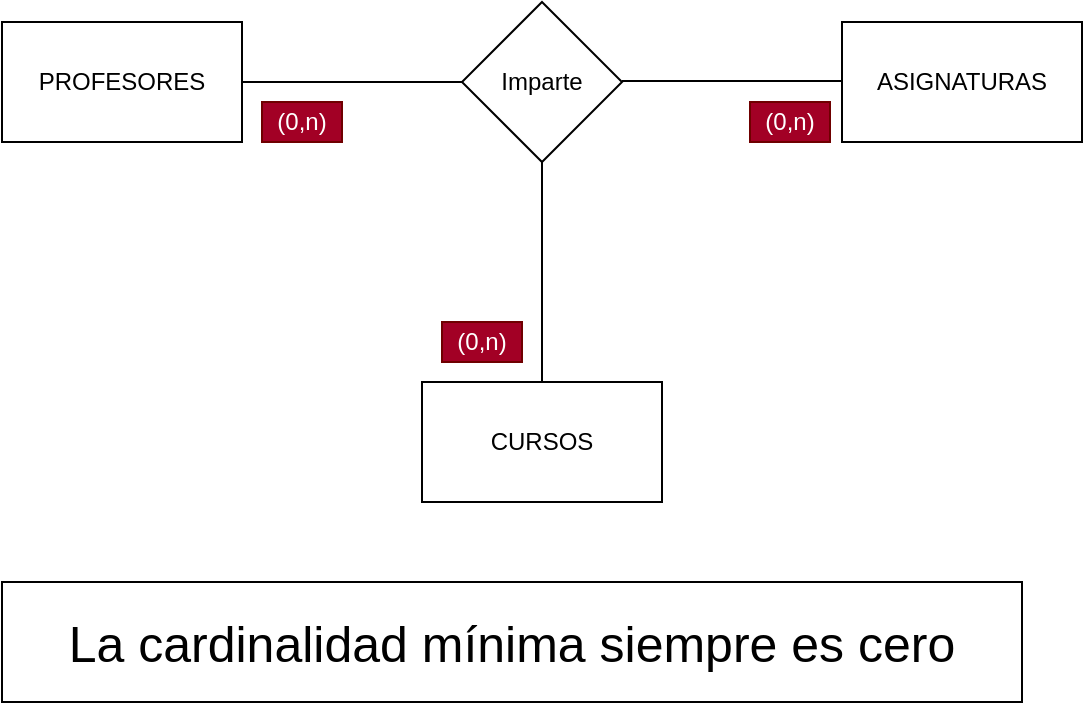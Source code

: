 <mxfile version="26.2.2">
  <diagram name="Página-1" id="zVesnICo3FhEjipXHg-W">
    <mxGraphModel dx="935" dy="935" grid="1" gridSize="10" guides="1" tooltips="1" connect="1" arrows="1" fold="1" page="1" pageScale="1" pageWidth="827" pageHeight="1169" math="0" shadow="0">
      <root>
        <mxCell id="0" />
        <mxCell id="1" parent="0" />
        <mxCell id="4H-aWXCLzXS7zS83u2Xb-1" value="CURSOS" style="rounded=0;whiteSpace=wrap;html=1;" vertex="1" parent="1">
          <mxGeometry x="250" y="300" width="120" height="60" as="geometry" />
        </mxCell>
        <mxCell id="4H-aWXCLzXS7zS83u2Xb-2" value="ASIGNATURAS" style="rounded=0;whiteSpace=wrap;html=1;" vertex="1" parent="1">
          <mxGeometry x="460" y="120" width="120" height="60" as="geometry" />
        </mxCell>
        <mxCell id="4H-aWXCLzXS7zS83u2Xb-3" value="PROFESORES" style="rounded=0;whiteSpace=wrap;html=1;" vertex="1" parent="1">
          <mxGeometry x="40" y="120" width="120" height="60" as="geometry" />
        </mxCell>
        <mxCell id="4H-aWXCLzXS7zS83u2Xb-4" value="Imparte" style="rhombus;whiteSpace=wrap;html=1;" vertex="1" parent="1">
          <mxGeometry x="270" y="110" width="80" height="80" as="geometry" />
        </mxCell>
        <mxCell id="4H-aWXCLzXS7zS83u2Xb-5" value="" style="endArrow=none;html=1;rounded=0;entryX=0;entryY=0.5;entryDx=0;entryDy=0;" edge="1" parent="1" target="4H-aWXCLzXS7zS83u2Xb-4">
          <mxGeometry width="50" height="50" relative="1" as="geometry">
            <mxPoint x="160" y="150" as="sourcePoint" />
            <mxPoint x="210" y="100" as="targetPoint" />
          </mxGeometry>
        </mxCell>
        <mxCell id="4H-aWXCLzXS7zS83u2Xb-6" value="" style="endArrow=none;html=1;rounded=0;entryX=0;entryY=0.5;entryDx=0;entryDy=0;" edge="1" parent="1">
          <mxGeometry width="50" height="50" relative="1" as="geometry">
            <mxPoint x="350" y="149.5" as="sourcePoint" />
            <mxPoint x="460" y="149.5" as="targetPoint" />
          </mxGeometry>
        </mxCell>
        <mxCell id="4H-aWXCLzXS7zS83u2Xb-7" value="" style="endArrow=none;html=1;rounded=0;exitX=0.5;exitY=0;exitDx=0;exitDy=0;" edge="1" parent="1" source="4H-aWXCLzXS7zS83u2Xb-1">
          <mxGeometry width="50" height="50" relative="1" as="geometry">
            <mxPoint x="260" y="240" as="sourcePoint" />
            <mxPoint x="310" y="190" as="targetPoint" />
          </mxGeometry>
        </mxCell>
        <mxCell id="4H-aWXCLzXS7zS83u2Xb-8" value="(0,n)" style="rounded=0;whiteSpace=wrap;html=1;fillColor=#a20025;fontColor=#ffffff;strokeColor=#6F0000;" vertex="1" parent="1">
          <mxGeometry x="260" y="270" width="40" height="20" as="geometry" />
        </mxCell>
        <mxCell id="4H-aWXCLzXS7zS83u2Xb-10" value="(0,n)" style="rounded=0;whiteSpace=wrap;html=1;fillColor=#a20025;fontColor=#ffffff;strokeColor=#6F0000;" vertex="1" parent="1">
          <mxGeometry x="414" y="160" width="40" height="20" as="geometry" />
        </mxCell>
        <mxCell id="4H-aWXCLzXS7zS83u2Xb-12" value="(0,n)" style="rounded=0;whiteSpace=wrap;html=1;fillColor=#a20025;fontColor=#ffffff;strokeColor=#6F0000;" vertex="1" parent="1">
          <mxGeometry x="170" y="160" width="40" height="20" as="geometry" />
        </mxCell>
        <mxCell id="4H-aWXCLzXS7zS83u2Xb-13" value="La cardinalidad mínima siempre es cero" style="rounded=0;whiteSpace=wrap;html=1;fontSize=25;" vertex="1" parent="1">
          <mxGeometry x="40" y="400" width="510" height="60" as="geometry" />
        </mxCell>
      </root>
    </mxGraphModel>
  </diagram>
</mxfile>
